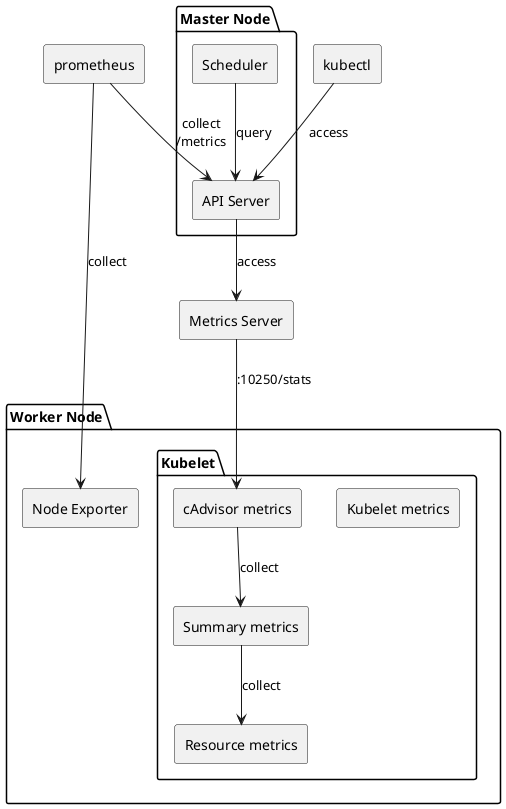 @startuml metrics-components-diagram

package "Worker Node" {
    package "Kubelet"{
        agent "Kubelet metrics" as km
        agent "Resource metrics" as rm
        agent "Summary metrics" as sm
        agent "cAdvisor metrics" as cm
    }
    agent "Node Exporter" as ne
}

package "Master Node" {
    agent "API Server" as api
    agent "Scheduler" as scheduler
}

agent "Metrics Server" as ms
agent "kubectl" as kc
agent "prometheus" as pt

cm --> sm : collect
sm --> rm : collect
ms --> cm : ":10250/stats"
api --> ms : access

kc --> api : access
pt --> api : collect\n/metrics
pt --> ne : collect
scheduler --> api : query


@enduml